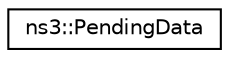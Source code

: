 digraph "Graphical Class Hierarchy"
{
 // LATEX_PDF_SIZE
  edge [fontname="Helvetica",fontsize="10",labelfontname="Helvetica",labelfontsize="10"];
  node [fontname="Helvetica",fontsize="10",shape=record];
  rankdir="LR";
  Node0 [label="ns3::PendingData",height=0.2,width=0.4,color="black", fillcolor="white", style="filled",URL="$classns3_1_1_pending_data.html",tooltip="class for managing I/O between applications and TCP"];
}
